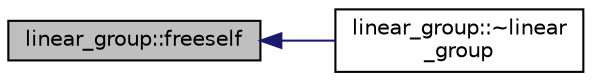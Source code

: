 digraph "linear_group::freeself"
{
  edge [fontname="Helvetica",fontsize="10",labelfontname="Helvetica",labelfontsize="10"];
  node [fontname="Helvetica",fontsize="10",shape=record];
  rankdir="LR";
  Node9 [label="linear_group::freeself",height=0.2,width=0.4,color="black", fillcolor="grey75", style="filled", fontcolor="black"];
  Node9 -> Node10 [dir="back",color="midnightblue",fontsize="10",style="solid",fontname="Helvetica"];
  Node10 [label="linear_group::~linear\l_group",height=0.2,width=0.4,color="black", fillcolor="white", style="filled",URL="$df/d5a/classlinear__group.html#a413afc645f8caf28e0f55c57ada57bf8"];
}
